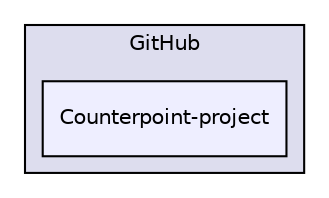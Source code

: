 digraph "C:/Users/kollg/Documents/GitHub/Counterpoint-project" {
  compound=true
  node [ fontsize="10", fontname="Helvetica"];
  edge [ labelfontsize="10", labelfontname="Helvetica"];
  subgraph clusterdir_f7d4afce1e690d6bec8a670b9e0fe59b {
    graph [ bgcolor="#ddddee", pencolor="black", label="GitHub" fontname="Helvetica", fontsize="10", URL="dir_f7d4afce1e690d6bec8a670b9e0fe59b.html"]
  dir_679d785c7ea2520d14dfa37c729f8508 [shape=box, label="Counterpoint-project", style="filled", fillcolor="#eeeeff", pencolor="black", URL="dir_679d785c7ea2520d14dfa37c729f8508.html"];
  }
}
